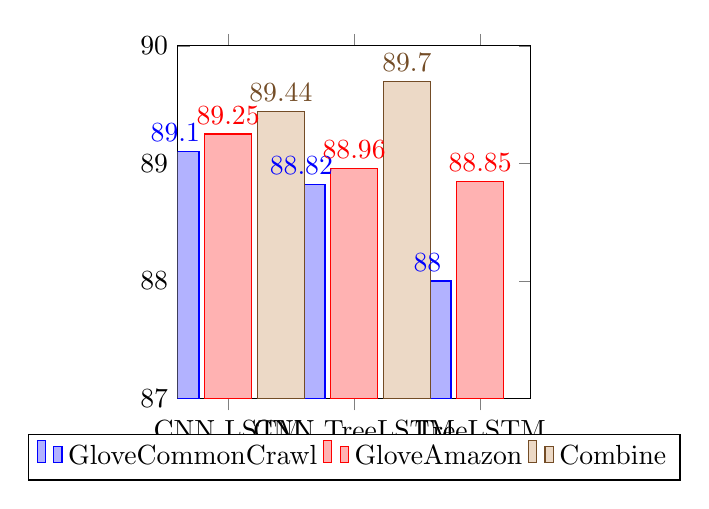 
\pgfplotstableread[row sep=\\,col sep=&]{
    interval & GloveCommonCrawl & GloveAmazon & Combine \\
    CNN LSTM & 89.10  & 89.25  &  89.44 \\
    CNN TreeLSTM  & 88.82 & 88.96 & 89.7 \\
    TreeLSTM & 88.00 & 88.85  &   \\
    }\mydata

\begin{tikzpicture}[scale=1]
    \begin{axis}[
            ybar,
			bar width=0.6cm,
			width=0.5\textwidth,
			height=0.5\textwidth,
			legend style={at={(0.5,-0.1)},
				anchor=north,legend columns=-1},
            symbolic x coords={CNN LSTM, CNN TreeLSTM, TreeLSTM},
            xtick=data,
            nodes near coords,
            enlarge x limits={0.2},
            nodes near coords align={vertical},
            ymin=87,ymax=90,
            ylabel={},
        ]
        \addplot table[x=interval,y=GloveCommonCrawl]{\mydata};
        \addplot table[x=interval,y=GloveAmazon]{\mydata};
        \addplot table[x=interval,y=Combine]{\mydata};
        \legend{GloveCommonCrawl, GloveAmazon, Combine}
    \end{axis}
\end{tikzpicture}